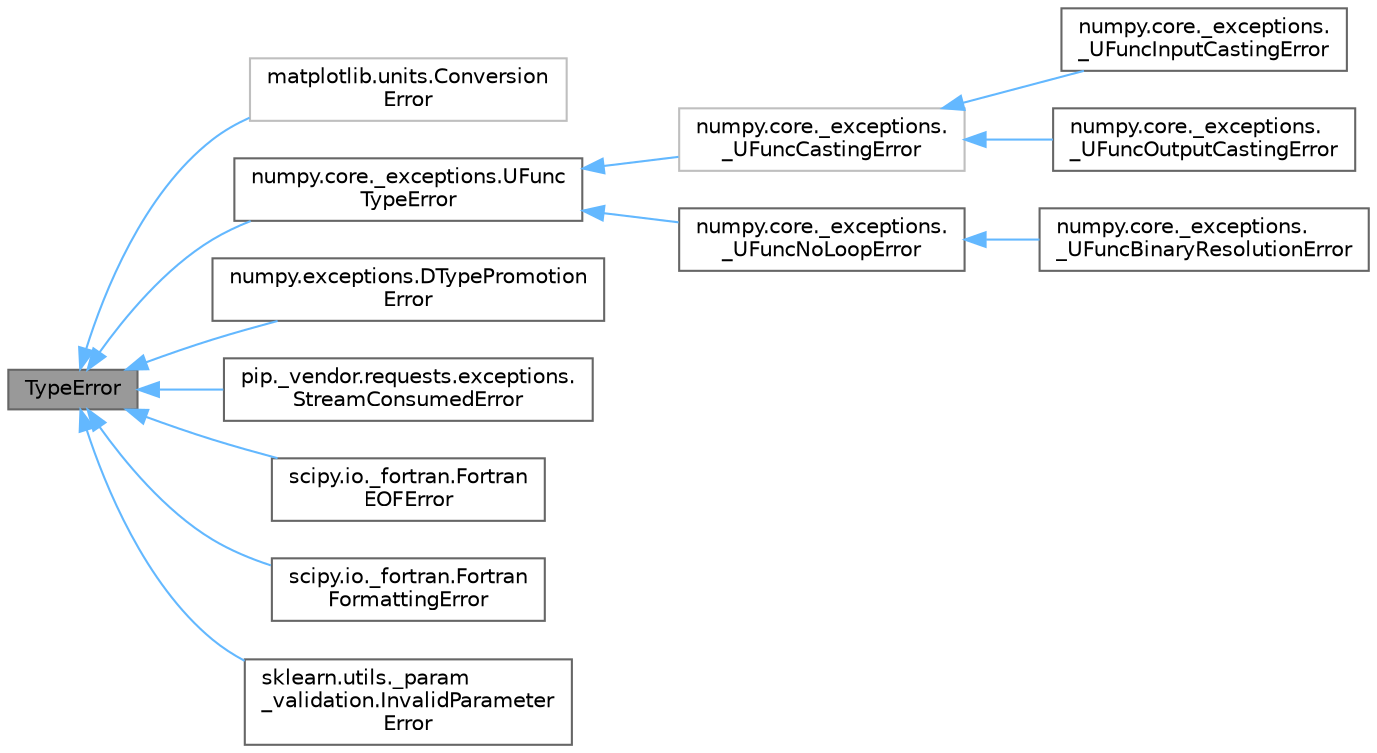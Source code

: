 digraph "TypeError"
{
 // LATEX_PDF_SIZE
  bgcolor="transparent";
  edge [fontname=Helvetica,fontsize=10,labelfontname=Helvetica,labelfontsize=10];
  node [fontname=Helvetica,fontsize=10,shape=box,height=0.2,width=0.4];
  rankdir="LR";
  Node1 [id="Node000001",label="TypeError",height=0.2,width=0.4,color="gray40", fillcolor="grey60", style="filled", fontcolor="black",tooltip=" "];
  Node1 -> Node2 [id="edge1_Node000001_Node000002",dir="back",color="steelblue1",style="solid",tooltip=" "];
  Node2 [id="Node000002",label="matplotlib.units.Conversion\lError",height=0.2,width=0.4,color="grey75", fillcolor="white", style="filled",URL="$dc/ddd/classmatplotlib_1_1units_1_1ConversionError.html",tooltip=" "];
  Node1 -> Node3 [id="edge2_Node000001_Node000003",dir="back",color="steelblue1",style="solid",tooltip=" "];
  Node3 [id="Node000003",label="numpy.core._exceptions.UFunc\lTypeError",height=0.2,width=0.4,color="gray40", fillcolor="white", style="filled",URL="$d3/d0b/classnumpy_1_1core_1_1__exceptions_1_1UFuncTypeError.html",tooltip=" "];
  Node3 -> Node4 [id="edge3_Node000003_Node000004",dir="back",color="steelblue1",style="solid",tooltip=" "];
  Node4 [id="Node000004",label="numpy.core._exceptions.\l_UFuncCastingError",height=0.2,width=0.4,color="grey75", fillcolor="white", style="filled",URL="$d3/d61/classnumpy_1_1core_1_1__exceptions_1_1__UFuncCastingError.html",tooltip=" "];
  Node4 -> Node5 [id="edge4_Node000004_Node000005",dir="back",color="steelblue1",style="solid",tooltip=" "];
  Node5 [id="Node000005",label="numpy.core._exceptions.\l_UFuncInputCastingError",height=0.2,width=0.4,color="gray40", fillcolor="white", style="filled",URL="$da/d3c/classnumpy_1_1core_1_1__exceptions_1_1__UFuncInputCastingError.html",tooltip=" "];
  Node4 -> Node6 [id="edge5_Node000004_Node000006",dir="back",color="steelblue1",style="solid",tooltip=" "];
  Node6 [id="Node000006",label="numpy.core._exceptions.\l_UFuncOutputCastingError",height=0.2,width=0.4,color="gray40", fillcolor="white", style="filled",URL="$d8/d9c/classnumpy_1_1core_1_1__exceptions_1_1__UFuncOutputCastingError.html",tooltip=" "];
  Node3 -> Node7 [id="edge6_Node000003_Node000007",dir="back",color="steelblue1",style="solid",tooltip=" "];
  Node7 [id="Node000007",label="numpy.core._exceptions.\l_UFuncNoLoopError",height=0.2,width=0.4,color="gray40", fillcolor="white", style="filled",URL="$d8/d90/classnumpy_1_1core_1_1__exceptions_1_1__UFuncNoLoopError.html",tooltip=" "];
  Node7 -> Node8 [id="edge7_Node000007_Node000008",dir="back",color="steelblue1",style="solid",tooltip=" "];
  Node8 [id="Node000008",label="numpy.core._exceptions.\l_UFuncBinaryResolutionError",height=0.2,width=0.4,color="gray40", fillcolor="white", style="filled",URL="$d4/d9e/classnumpy_1_1core_1_1__exceptions_1_1__UFuncBinaryResolutionError.html",tooltip=" "];
  Node1 -> Node9 [id="edge8_Node000001_Node000009",dir="back",color="steelblue1",style="solid",tooltip=" "];
  Node9 [id="Node000009",label="numpy.exceptions.DTypePromotion\lError",height=0.2,width=0.4,color="gray40", fillcolor="white", style="filled",URL="$dc/d29/classnumpy_1_1exceptions_1_1DTypePromotionError.html",tooltip=" "];
  Node1 -> Node10 [id="edge9_Node000001_Node000010",dir="back",color="steelblue1",style="solid",tooltip=" "];
  Node10 [id="Node000010",label="pip._vendor.requests.exceptions.\lStreamConsumedError",height=0.2,width=0.4,color="gray40", fillcolor="white", style="filled",URL="$d9/df9/classpip_1_1__vendor_1_1requests_1_1exceptions_1_1StreamConsumedError.html",tooltip=" "];
  Node1 -> Node11 [id="edge10_Node000001_Node000011",dir="back",color="steelblue1",style="solid",tooltip=" "];
  Node11 [id="Node000011",label="scipy.io._fortran.Fortran\lEOFError",height=0.2,width=0.4,color="gray40", fillcolor="white", style="filled",URL="$d8/d1a/classscipy_1_1io_1_1__fortran_1_1FortranEOFError.html",tooltip=" "];
  Node1 -> Node12 [id="edge11_Node000001_Node000012",dir="back",color="steelblue1",style="solid",tooltip=" "];
  Node12 [id="Node000012",label="scipy.io._fortran.Fortran\lFormattingError",height=0.2,width=0.4,color="gray40", fillcolor="white", style="filled",URL="$dc/de0/classscipy_1_1io_1_1__fortran_1_1FortranFormattingError.html",tooltip=" "];
  Node1 -> Node13 [id="edge12_Node000001_Node000013",dir="back",color="steelblue1",style="solid",tooltip=" "];
  Node13 [id="Node000013",label="sklearn.utils._param\l_validation.InvalidParameter\lError",height=0.2,width=0.4,color="gray40", fillcolor="white", style="filled",URL="$d2/d46/classsklearn_1_1utils_1_1__param__validation_1_1InvalidParameterError.html",tooltip=" "];
}
